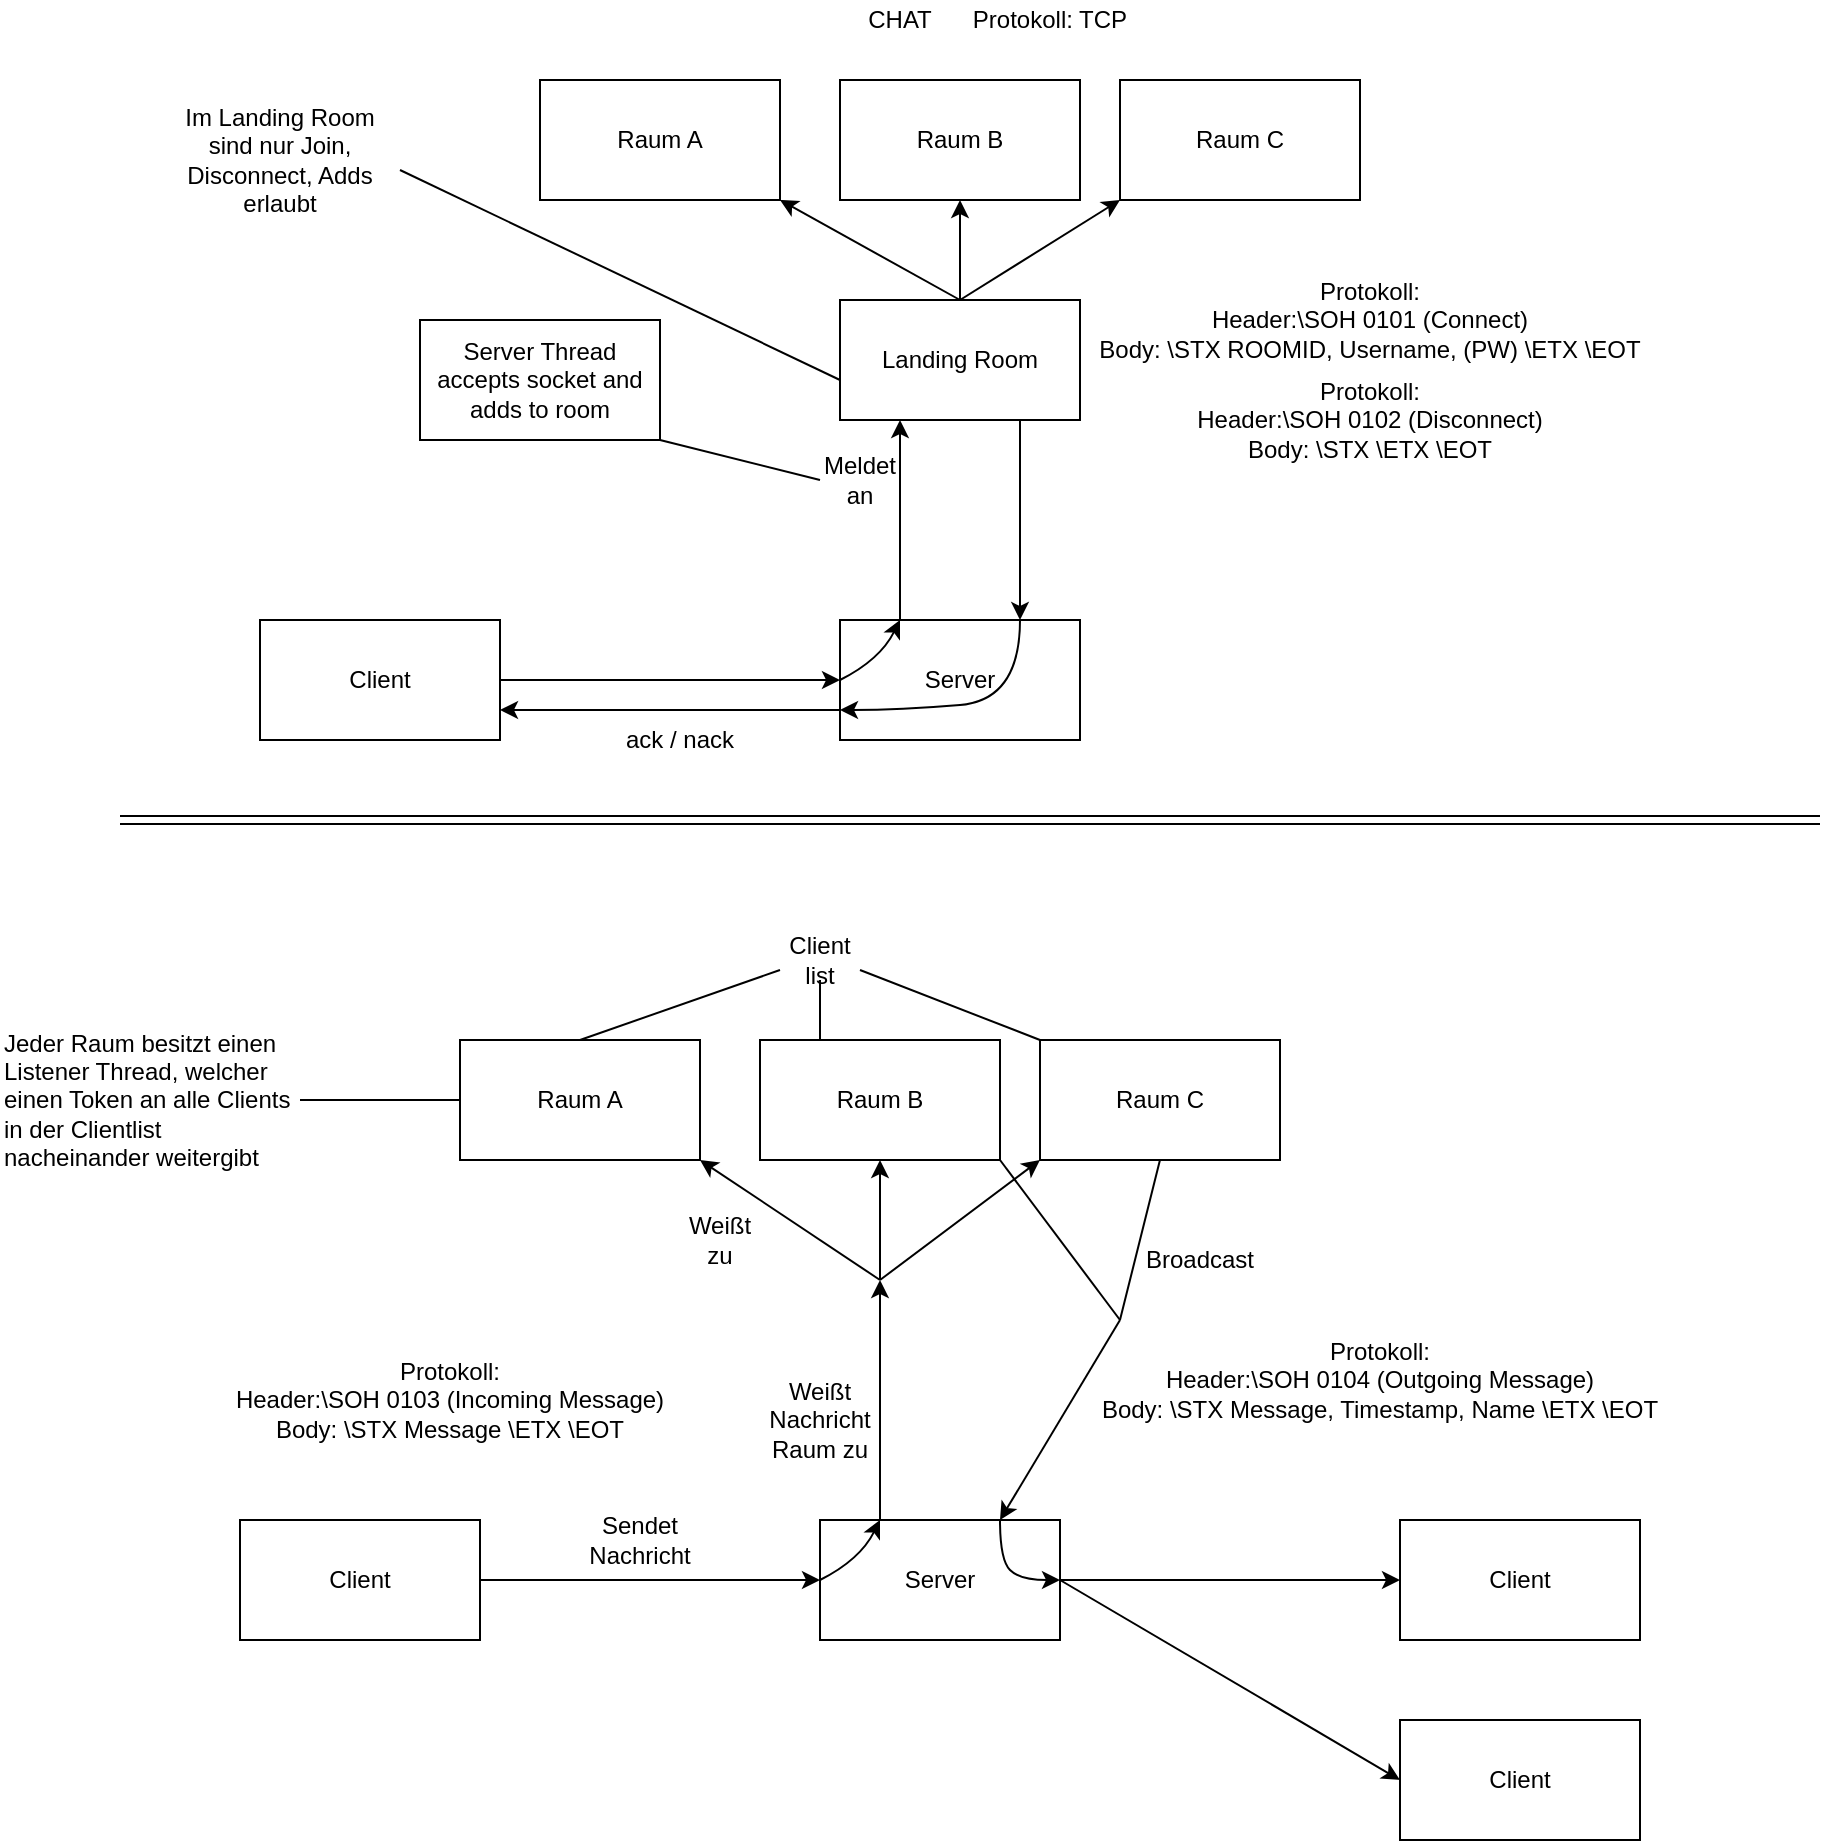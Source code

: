<mxfile version="13.8.9-1" type="github">
  <diagram id="iIO2hFb25z206siyJyQo" name="Page-1">
    <mxGraphModel dx="1831" dy="526" grid="1" gridSize="10" guides="1" tooltips="1" connect="1" arrows="1" fold="1" page="1" pageScale="1" pageWidth="850" pageHeight="1100" math="0" shadow="0">
      <root>
        <mxCell id="0" />
        <mxCell id="1" parent="0" />
        <mxCell id="N6YRWEU5JMz4ZblH86rX-1" value="Server" style="rounded=0;whiteSpace=wrap;html=1;" parent="1" vertex="1">
          <mxGeometry x="360" y="350" width="120" height="60" as="geometry" />
        </mxCell>
        <mxCell id="N6YRWEU5JMz4ZblH86rX-2" value="Client" style="rounded=0;whiteSpace=wrap;html=1;" parent="1" vertex="1">
          <mxGeometry x="70" y="350" width="120" height="60" as="geometry" />
        </mxCell>
        <mxCell id="N6YRWEU5JMz4ZblH86rX-4" value="Landing Room" style="rounded=0;whiteSpace=wrap;html=1;" parent="1" vertex="1">
          <mxGeometry x="360" y="190" width="120" height="60" as="geometry" />
        </mxCell>
        <mxCell id="N6YRWEU5JMz4ZblH86rX-5" value="" style="endArrow=classic;html=1;exitX=1;exitY=0.5;exitDx=0;exitDy=0;entryX=0;entryY=0.5;entryDx=0;entryDy=0;" parent="1" source="N6YRWEU5JMz4ZblH86rX-2" target="N6YRWEU5JMz4ZblH86rX-1" edge="1">
          <mxGeometry width="50" height="50" relative="1" as="geometry">
            <mxPoint x="470" y="440" as="sourcePoint" />
            <mxPoint x="520" y="390" as="targetPoint" />
          </mxGeometry>
        </mxCell>
        <mxCell id="N6YRWEU5JMz4ZblH86rX-7" value="" style="endArrow=classic;html=1;entryX=0.25;entryY=1;entryDx=0;entryDy=0;exitX=0.25;exitY=0;exitDx=0;exitDy=0;" parent="1" source="N6YRWEU5JMz4ZblH86rX-1" target="N6YRWEU5JMz4ZblH86rX-4" edge="1">
          <mxGeometry width="50" height="50" relative="1" as="geometry">
            <mxPoint x="470" y="440" as="sourcePoint" />
            <mxPoint x="520" y="390" as="targetPoint" />
          </mxGeometry>
        </mxCell>
        <mxCell id="N6YRWEU5JMz4ZblH86rX-9" value="" style="curved=1;endArrow=classic;html=1;exitX=0;exitY=0.5;exitDx=0;exitDy=0;entryX=0.25;entryY=0;entryDx=0;entryDy=0;" parent="1" source="N6YRWEU5JMz4ZblH86rX-1" target="N6YRWEU5JMz4ZblH86rX-1" edge="1">
          <mxGeometry width="50" height="50" relative="1" as="geometry">
            <mxPoint x="470" y="440" as="sourcePoint" />
            <mxPoint x="520" y="390" as="targetPoint" />
            <Array as="points">
              <mxPoint x="380" y="370" />
            </Array>
          </mxGeometry>
        </mxCell>
        <mxCell id="N6YRWEU5JMz4ZblH86rX-11" value="Meldet an" style="text;html=1;strokeColor=none;fillColor=none;align=center;verticalAlign=middle;whiteSpace=wrap;rounded=0;" parent="1" vertex="1">
          <mxGeometry x="350" y="270" width="40" height="20" as="geometry" />
        </mxCell>
        <mxCell id="N6YRWEU5JMz4ZblH86rX-12" value="Server" style="rounded=0;whiteSpace=wrap;html=1;" parent="1" vertex="1">
          <mxGeometry x="350" y="800" width="120" height="60" as="geometry" />
        </mxCell>
        <mxCell id="N6YRWEU5JMz4ZblH86rX-13" value="Client" style="rounded=0;whiteSpace=wrap;html=1;" parent="1" vertex="1">
          <mxGeometry x="60" y="800" width="120" height="60" as="geometry" />
        </mxCell>
        <mxCell id="N6YRWEU5JMz4ZblH86rX-14" value="Client" style="rounded=0;whiteSpace=wrap;html=1;" parent="1" vertex="1">
          <mxGeometry x="640" y="800" width="120" height="60" as="geometry" />
        </mxCell>
        <mxCell id="N6YRWEU5JMz4ZblH86rX-16" value="" style="endArrow=classic;html=1;exitX=1;exitY=0.5;exitDx=0;exitDy=0;entryX=0;entryY=0.5;entryDx=0;entryDy=0;" parent="1" source="N6YRWEU5JMz4ZblH86rX-13" target="N6YRWEU5JMz4ZblH86rX-12" edge="1">
          <mxGeometry width="50" height="50" relative="1" as="geometry">
            <mxPoint x="460" y="890" as="sourcePoint" />
            <mxPoint x="510" y="840" as="targetPoint" />
          </mxGeometry>
        </mxCell>
        <mxCell id="N6YRWEU5JMz4ZblH86rX-17" value="" style="endArrow=classic;html=1;exitX=1;exitY=0.5;exitDx=0;exitDy=0;entryX=0;entryY=0.5;entryDx=0;entryDy=0;" parent="1" source="N6YRWEU5JMz4ZblH86rX-12" target="N6YRWEU5JMz4ZblH86rX-14" edge="1">
          <mxGeometry width="50" height="50" relative="1" as="geometry">
            <mxPoint x="460" y="890" as="sourcePoint" />
            <mxPoint x="510" y="840" as="targetPoint" />
          </mxGeometry>
        </mxCell>
        <mxCell id="N6YRWEU5JMz4ZblH86rX-18" value="" style="endArrow=classic;html=1;exitX=0.25;exitY=0;exitDx=0;exitDy=0;" parent="1" source="N6YRWEU5JMz4ZblH86rX-12" edge="1">
          <mxGeometry width="50" height="50" relative="1" as="geometry">
            <mxPoint x="460" y="890" as="sourcePoint" />
            <mxPoint x="380" y="680" as="targetPoint" />
          </mxGeometry>
        </mxCell>
        <mxCell id="N6YRWEU5JMz4ZblH86rX-19" value="" style="endArrow=classic;html=1;entryX=0.75;entryY=0;entryDx=0;entryDy=0;" parent="1" target="N6YRWEU5JMz4ZblH86rX-12" edge="1">
          <mxGeometry width="50" height="50" relative="1" as="geometry">
            <mxPoint x="500" y="700" as="sourcePoint" />
            <mxPoint x="510" y="840" as="targetPoint" />
          </mxGeometry>
        </mxCell>
        <mxCell id="N6YRWEU5JMz4ZblH86rX-20" value="" style="curved=1;endArrow=classic;html=1;exitX=0;exitY=0.5;exitDx=0;exitDy=0;entryX=0.25;entryY=0;entryDx=0;entryDy=0;" parent="1" source="N6YRWEU5JMz4ZblH86rX-12" target="N6YRWEU5JMz4ZblH86rX-12" edge="1">
          <mxGeometry width="50" height="50" relative="1" as="geometry">
            <mxPoint x="460" y="890" as="sourcePoint" />
            <mxPoint x="510" y="840" as="targetPoint" />
            <Array as="points">
              <mxPoint x="370" y="820" />
            </Array>
          </mxGeometry>
        </mxCell>
        <mxCell id="N6YRWEU5JMz4ZblH86rX-21" value="" style="curved=1;endArrow=classic;html=1;exitX=0.75;exitY=0;exitDx=0;exitDy=0;entryX=1;entryY=0.5;entryDx=0;entryDy=0;" parent="1" source="N6YRWEU5JMz4ZblH86rX-12" target="N6YRWEU5JMz4ZblH86rX-12" edge="1">
          <mxGeometry width="50" height="50" relative="1" as="geometry">
            <mxPoint x="460" y="890" as="sourcePoint" />
            <mxPoint x="510" y="840" as="targetPoint" />
            <Array as="points">
              <mxPoint x="440" y="820" />
              <mxPoint x="450" y="830" />
            </Array>
          </mxGeometry>
        </mxCell>
        <mxCell id="N6YRWEU5JMz4ZblH86rX-22" value="Sendet Nachricht" style="text;html=1;strokeColor=none;fillColor=none;align=center;verticalAlign=middle;whiteSpace=wrap;rounded=0;" parent="1" vertex="1">
          <mxGeometry x="240" y="800" width="40" height="20" as="geometry" />
        </mxCell>
        <mxCell id="N6YRWEU5JMz4ZblH86rX-23" value="Weißt Nachricht Raum zu" style="text;html=1;strokeColor=none;fillColor=none;align=center;verticalAlign=middle;whiteSpace=wrap;rounded=0;" parent="1" vertex="1">
          <mxGeometry x="330" y="740" width="40" height="20" as="geometry" />
        </mxCell>
        <mxCell id="N6YRWEU5JMz4ZblH86rX-24" value="Broadcast" style="text;html=1;strokeColor=none;fillColor=none;align=center;verticalAlign=middle;whiteSpace=wrap;rounded=0;" parent="1" vertex="1">
          <mxGeometry x="520" y="660" width="40" height="20" as="geometry" />
        </mxCell>
        <mxCell id="N6YRWEU5JMz4ZblH86rX-25" value="CHAT" style="text;html=1;strokeColor=none;fillColor=none;align=center;verticalAlign=middle;whiteSpace=wrap;rounded=0;" parent="1" vertex="1">
          <mxGeometry x="120" y="40" width="540" height="20" as="geometry" />
        </mxCell>
        <mxCell id="N6YRWEU5JMz4ZblH86rX-26" value="Client" style="rounded=0;whiteSpace=wrap;html=1;" parent="1" vertex="1">
          <mxGeometry x="640" y="900" width="120" height="60" as="geometry" />
        </mxCell>
        <mxCell id="N6YRWEU5JMz4ZblH86rX-27" value="" style="endArrow=classic;html=1;exitX=1;exitY=0.5;exitDx=0;exitDy=0;entryX=0;entryY=0.5;entryDx=0;entryDy=0;" parent="1" source="N6YRWEU5JMz4ZblH86rX-12" target="N6YRWEU5JMz4ZblH86rX-26" edge="1">
          <mxGeometry width="50" height="50" relative="1" as="geometry">
            <mxPoint x="380" y="820" as="sourcePoint" />
            <mxPoint x="430" y="770" as="targetPoint" />
          </mxGeometry>
        </mxCell>
        <mxCell id="N6YRWEU5JMz4ZblH86rX-28" value="Client list" style="text;html=1;strokeColor=none;fillColor=none;align=center;verticalAlign=middle;whiteSpace=wrap;rounded=0;" parent="1" vertex="1">
          <mxGeometry x="330" y="510" width="40" height="20" as="geometry" />
        </mxCell>
        <mxCell id="N6YRWEU5JMz4ZblH86rX-29" value="" style="endArrow=classic;html=1;exitX=0.75;exitY=1;exitDx=0;exitDy=0;entryX=0.75;entryY=0;entryDx=0;entryDy=0;" parent="1" source="N6YRWEU5JMz4ZblH86rX-4" target="N6YRWEU5JMz4ZblH86rX-1" edge="1">
          <mxGeometry width="50" height="50" relative="1" as="geometry">
            <mxPoint x="390" y="460" as="sourcePoint" />
            <mxPoint x="440" y="410" as="targetPoint" />
          </mxGeometry>
        </mxCell>
        <mxCell id="N6YRWEU5JMz4ZblH86rX-30" value="" style="endArrow=classic;html=1;exitX=0;exitY=0.75;exitDx=0;exitDy=0;entryX=1;entryY=0.75;entryDx=0;entryDy=0;" parent="1" source="N6YRWEU5JMz4ZblH86rX-1" target="N6YRWEU5JMz4ZblH86rX-2" edge="1">
          <mxGeometry width="50" height="50" relative="1" as="geometry">
            <mxPoint x="390" y="460" as="sourcePoint" />
            <mxPoint x="440" y="410" as="targetPoint" />
          </mxGeometry>
        </mxCell>
        <mxCell id="N6YRWEU5JMz4ZblH86rX-31" value="" style="curved=1;endArrow=classic;html=1;exitX=0.75;exitY=0;exitDx=0;exitDy=0;entryX=0;entryY=0.75;entryDx=0;entryDy=0;" parent="1" source="N6YRWEU5JMz4ZblH86rX-1" target="N6YRWEU5JMz4ZblH86rX-1" edge="1">
          <mxGeometry width="50" height="50" relative="1" as="geometry">
            <mxPoint x="390" y="460" as="sourcePoint" />
            <mxPoint x="440" y="410" as="targetPoint" />
            <Array as="points">
              <mxPoint x="450" y="390" />
              <mxPoint x="390" y="395" />
            </Array>
          </mxGeometry>
        </mxCell>
        <mxCell id="N6YRWEU5JMz4ZblH86rX-32" value="ack / nack" style="text;html=1;strokeColor=none;fillColor=none;align=center;verticalAlign=middle;whiteSpace=wrap;rounded=0;" parent="1" vertex="1">
          <mxGeometry x="250" y="400" width="60" height="20" as="geometry" />
        </mxCell>
        <mxCell id="N6YRWEU5JMz4ZblH86rX-34" value="Server Thread accepts socket and adds to room" style="rounded=0;whiteSpace=wrap;html=1;" parent="1" vertex="1">
          <mxGeometry x="150" y="200" width="120" height="60" as="geometry" />
        </mxCell>
        <mxCell id="N6YRWEU5JMz4ZblH86rX-35" value="" style="endArrow=none;html=1;entryX=0;entryY=0.5;entryDx=0;entryDy=0;exitX=1;exitY=1;exitDx=0;exitDy=0;" parent="1" source="N6YRWEU5JMz4ZblH86rX-34" target="N6YRWEU5JMz4ZblH86rX-11" edge="1">
          <mxGeometry width="50" height="50" relative="1" as="geometry">
            <mxPoint x="280" y="300" as="sourcePoint" />
            <mxPoint x="330" y="250" as="targetPoint" />
          </mxGeometry>
        </mxCell>
        <mxCell id="N6YRWEU5JMz4ZblH86rX-36" value="Protokoll: TCP" style="text;html=1;strokeColor=none;fillColor=none;align=center;verticalAlign=middle;whiteSpace=wrap;rounded=0;" parent="1" vertex="1">
          <mxGeometry x="425" y="40" width="80" height="20" as="geometry" />
        </mxCell>
        <mxCell id="N6YRWEU5JMz4ZblH86rX-37" value="Protokoll:&lt;br&gt;Header:\SOH 0101 (Connect)&lt;br&gt;Body: \STX ROOMID, Username, (PW) \ETX \EOT" style="text;html=1;strokeColor=none;fillColor=none;align=center;verticalAlign=middle;whiteSpace=wrap;rounded=0;" parent="1" vertex="1">
          <mxGeometry x="480" y="190" width="290" height="20" as="geometry" />
        </mxCell>
        <mxCell id="N6YRWEU5JMz4ZblH86rX-38" value="Protokoll:&lt;br&gt;Header:\SOH 0102 (Disconnect)&lt;br&gt;Body: \STX \ETX \EOT" style="text;html=1;strokeColor=none;fillColor=none;align=center;verticalAlign=middle;whiteSpace=wrap;rounded=0;" parent="1" vertex="1">
          <mxGeometry x="480" y="240" width="290" height="20" as="geometry" />
        </mxCell>
        <mxCell id="N6YRWEU5JMz4ZblH86rX-39" value="Protokoll:&lt;br&gt;Header:\SOH 0103 (Incoming Message)&lt;br&gt;Body: \STX Message \ETX \EOT" style="text;html=1;strokeColor=none;fillColor=none;align=center;verticalAlign=middle;whiteSpace=wrap;rounded=0;" parent="1" vertex="1">
          <mxGeometry x="20" y="730" width="290" height="20" as="geometry" />
        </mxCell>
        <mxCell id="N6YRWEU5JMz4ZblH86rX-40" value="Protokoll:&lt;br&gt;Header:\SOH 0104 (Outgoing Message)&lt;br&gt;Body: \STX Message, Timestamp, Name \ETX \EOT" style="text;html=1;strokeColor=none;fillColor=none;align=center;verticalAlign=middle;whiteSpace=wrap;rounded=0;" parent="1" vertex="1">
          <mxGeometry x="485" y="720" width="290" height="20" as="geometry" />
        </mxCell>
        <mxCell id="N6YRWEU5JMz4ZblH86rX-41" value="" style="shape=link;html=1;" parent="1" edge="1">
          <mxGeometry width="100" relative="1" as="geometry">
            <mxPoint y="450" as="sourcePoint" />
            <mxPoint x="850" y="450" as="targetPoint" />
          </mxGeometry>
        </mxCell>
        <mxCell id="eZJcZ2LTqGfjDGCqSCHV-1" value="Raum A" style="rounded=0;whiteSpace=wrap;html=1;" vertex="1" parent="1">
          <mxGeometry x="170" y="560" width="120" height="60" as="geometry" />
        </mxCell>
        <mxCell id="eZJcZ2LTqGfjDGCqSCHV-2" value="Raum B" style="rounded=0;whiteSpace=wrap;html=1;" vertex="1" parent="1">
          <mxGeometry x="320" y="560" width="120" height="60" as="geometry" />
        </mxCell>
        <mxCell id="eZJcZ2LTqGfjDGCqSCHV-3" value="Raum C" style="rounded=0;whiteSpace=wrap;html=1;" vertex="1" parent="1">
          <mxGeometry x="460" y="560" width="120" height="60" as="geometry" />
        </mxCell>
        <mxCell id="eZJcZ2LTqGfjDGCqSCHV-4" value="" style="endArrow=none;html=1;exitX=0;exitY=0.75;exitDx=0;exitDy=0;entryX=0.5;entryY=0;entryDx=0;entryDy=0;" edge="1" parent="1" source="N6YRWEU5JMz4ZblH86rX-28" target="eZJcZ2LTqGfjDGCqSCHV-1">
          <mxGeometry width="50" height="50" relative="1" as="geometry">
            <mxPoint x="370" y="810" as="sourcePoint" />
            <mxPoint x="420" y="760" as="targetPoint" />
          </mxGeometry>
        </mxCell>
        <mxCell id="eZJcZ2LTqGfjDGCqSCHV-5" value="" style="endArrow=none;html=1;exitX=0.5;exitY=1;exitDx=0;exitDy=0;exitPerimeter=0;entryX=0.25;entryY=0;entryDx=0;entryDy=0;" edge="1" parent="1" source="N6YRWEU5JMz4ZblH86rX-28" target="eZJcZ2LTqGfjDGCqSCHV-2">
          <mxGeometry width="50" height="50" relative="1" as="geometry">
            <mxPoint x="360" y="540" as="sourcePoint" />
            <mxPoint x="420" y="760" as="targetPoint" />
          </mxGeometry>
        </mxCell>
        <mxCell id="eZJcZ2LTqGfjDGCqSCHV-6" value="" style="endArrow=none;html=1;exitX=1;exitY=0.75;exitDx=0;exitDy=0;entryX=0;entryY=0;entryDx=0;entryDy=0;" edge="1" parent="1" source="N6YRWEU5JMz4ZblH86rX-28" target="eZJcZ2LTqGfjDGCqSCHV-3">
          <mxGeometry width="50" height="50" relative="1" as="geometry">
            <mxPoint x="370" y="810" as="sourcePoint" />
            <mxPoint x="420" y="760" as="targetPoint" />
          </mxGeometry>
        </mxCell>
        <mxCell id="eZJcZ2LTqGfjDGCqSCHV-7" value="" style="endArrow=classic;html=1;exitX=0.5;exitY=0;exitDx=0;exitDy=0;entryX=1;entryY=1;entryDx=0;entryDy=0;" edge="1" parent="1" target="eZJcZ2LTqGfjDGCqSCHV-1">
          <mxGeometry width="50" height="50" relative="1" as="geometry">
            <mxPoint x="380" y="680" as="sourcePoint" />
            <mxPoint x="270" y="640" as="targetPoint" />
          </mxGeometry>
        </mxCell>
        <mxCell id="eZJcZ2LTqGfjDGCqSCHV-8" value="" style="endArrow=classic;html=1;exitX=0.5;exitY=0;exitDx=0;exitDy=0;entryX=0.5;entryY=1;entryDx=0;entryDy=0;" edge="1" parent="1" target="eZJcZ2LTqGfjDGCqSCHV-2">
          <mxGeometry width="50" height="50" relative="1" as="geometry">
            <mxPoint x="380" y="680" as="sourcePoint" />
            <mxPoint x="420" y="760" as="targetPoint" />
          </mxGeometry>
        </mxCell>
        <mxCell id="eZJcZ2LTqGfjDGCqSCHV-9" value="" style="endArrow=classic;html=1;exitX=0.5;exitY=0;exitDx=0;exitDy=0;entryX=0;entryY=1;entryDx=0;entryDy=0;" edge="1" parent="1" target="eZJcZ2LTqGfjDGCqSCHV-3">
          <mxGeometry width="50" height="50" relative="1" as="geometry">
            <mxPoint x="380" y="680" as="sourcePoint" />
            <mxPoint x="420" y="760" as="targetPoint" />
          </mxGeometry>
        </mxCell>
        <mxCell id="eZJcZ2LTqGfjDGCqSCHV-10" value="Weißt zu" style="text;html=1;strokeColor=none;fillColor=none;align=center;verticalAlign=middle;whiteSpace=wrap;rounded=0;" vertex="1" parent="1">
          <mxGeometry x="280" y="650" width="40" height="20" as="geometry" />
        </mxCell>
        <mxCell id="eZJcZ2LTqGfjDGCqSCHV-11" value="" style="endArrow=none;html=1;exitX=0.5;exitY=1;exitDx=0;exitDy=0;" edge="1" parent="1" source="eZJcZ2LTqGfjDGCqSCHV-3">
          <mxGeometry width="50" height="50" relative="1" as="geometry">
            <mxPoint x="370" y="810" as="sourcePoint" />
            <mxPoint x="500" y="700" as="targetPoint" />
          </mxGeometry>
        </mxCell>
        <mxCell id="eZJcZ2LTqGfjDGCqSCHV-12" value="" style="endArrow=none;html=1;exitX=1;exitY=1;exitDx=0;exitDy=0;" edge="1" parent="1" source="eZJcZ2LTqGfjDGCqSCHV-2">
          <mxGeometry width="50" height="50" relative="1" as="geometry">
            <mxPoint x="370" y="810" as="sourcePoint" />
            <mxPoint x="500" y="700" as="targetPoint" />
          </mxGeometry>
        </mxCell>
        <mxCell id="eZJcZ2LTqGfjDGCqSCHV-16" value="Raum A" style="rounded=0;whiteSpace=wrap;html=1;" vertex="1" parent="1">
          <mxGeometry x="210" y="80" width="120" height="60" as="geometry" />
        </mxCell>
        <mxCell id="eZJcZ2LTqGfjDGCqSCHV-17" value="Raum B" style="rounded=0;whiteSpace=wrap;html=1;" vertex="1" parent="1">
          <mxGeometry x="360" y="80" width="120" height="60" as="geometry" />
        </mxCell>
        <mxCell id="eZJcZ2LTqGfjDGCqSCHV-18" value="Raum C" style="rounded=0;whiteSpace=wrap;html=1;" vertex="1" parent="1">
          <mxGeometry x="500" y="80" width="120" height="60" as="geometry" />
        </mxCell>
        <mxCell id="eZJcZ2LTqGfjDGCqSCHV-19" value="" style="endArrow=classic;html=1;exitX=0.5;exitY=0;exitDx=0;exitDy=0;entryX=1;entryY=1;entryDx=0;entryDy=0;" edge="1" parent="1" target="eZJcZ2LTqGfjDGCqSCHV-16" source="N6YRWEU5JMz4ZblH86rX-4">
          <mxGeometry width="50" height="50" relative="1" as="geometry">
            <mxPoint x="420" y="200" as="sourcePoint" />
            <mxPoint x="310" y="160" as="targetPoint" />
          </mxGeometry>
        </mxCell>
        <mxCell id="eZJcZ2LTqGfjDGCqSCHV-20" value="" style="endArrow=classic;html=1;exitX=0.5;exitY=0;exitDx=0;exitDy=0;entryX=0.5;entryY=1;entryDx=0;entryDy=0;" edge="1" parent="1" target="eZJcZ2LTqGfjDGCqSCHV-17" source="N6YRWEU5JMz4ZblH86rX-4">
          <mxGeometry width="50" height="50" relative="1" as="geometry">
            <mxPoint x="420" y="200" as="sourcePoint" />
            <mxPoint x="460" y="280" as="targetPoint" />
          </mxGeometry>
        </mxCell>
        <mxCell id="eZJcZ2LTqGfjDGCqSCHV-21" value="" style="endArrow=classic;html=1;entryX=0;entryY=1;entryDx=0;entryDy=0;" edge="1" parent="1" target="eZJcZ2LTqGfjDGCqSCHV-18">
          <mxGeometry width="50" height="50" relative="1" as="geometry">
            <mxPoint x="420" y="190" as="sourcePoint" />
            <mxPoint x="460" y="280" as="targetPoint" />
          </mxGeometry>
        </mxCell>
        <mxCell id="eZJcZ2LTqGfjDGCqSCHV-22" value="Im Landing Room sind nur Join, Disconnect, Adds erlaubt" style="text;html=1;strokeColor=none;fillColor=none;align=center;verticalAlign=middle;whiteSpace=wrap;rounded=0;" vertex="1" parent="1">
          <mxGeometry x="20" y="110" width="120" height="20" as="geometry" />
        </mxCell>
        <mxCell id="eZJcZ2LTqGfjDGCqSCHV-23" value="" style="endArrow=none;html=1;exitX=1;exitY=0.75;exitDx=0;exitDy=0;entryX=0;entryY=0.5;entryDx=0;entryDy=0;" edge="1" parent="1" source="eZJcZ2LTqGfjDGCqSCHV-22">
          <mxGeometry width="50" height="50" relative="1" as="geometry">
            <mxPoint x="410" y="330" as="sourcePoint" />
            <mxPoint x="360" y="230" as="targetPoint" />
          </mxGeometry>
        </mxCell>
        <mxCell id="eZJcZ2LTqGfjDGCqSCHV-25" value="&lt;div align=&quot;left&quot;&gt;Jeder Raum besitzt einen Listener Thread, welcher einen Token an alle Clients in der Clientlist nacheinander weitergibt&lt;/div&gt;" style="text;html=1;strokeColor=none;fillColor=none;align=left;verticalAlign=middle;whiteSpace=wrap;rounded=0;" vertex="1" parent="1">
          <mxGeometry x="-60" y="580" width="150" height="20" as="geometry" />
        </mxCell>
        <mxCell id="eZJcZ2LTqGfjDGCqSCHV-26" value="" style="endArrow=none;html=1;exitX=1;exitY=0.5;exitDx=0;exitDy=0;entryX=0;entryY=0.5;entryDx=0;entryDy=0;" edge="1" parent="1" source="eZJcZ2LTqGfjDGCqSCHV-25" target="eZJcZ2LTqGfjDGCqSCHV-1">
          <mxGeometry width="50" height="50" relative="1" as="geometry">
            <mxPoint x="110" y="630" as="sourcePoint" />
            <mxPoint x="160" y="580" as="targetPoint" />
          </mxGeometry>
        </mxCell>
      </root>
    </mxGraphModel>
  </diagram>
</mxfile>
